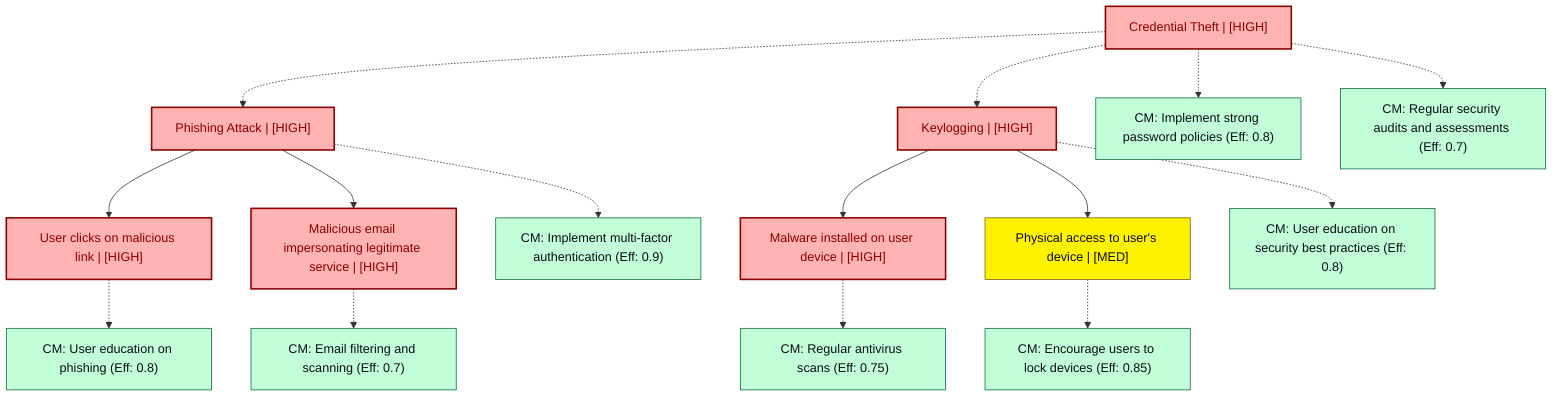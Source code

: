 graph TB
  node_01K64739GPGGZ10ZE0CEZV677X["Credential Theft | [HIGH]"]:::highRisk
  node_01K64739GPGGZ10ZE0CEZV678Y["Phishing Attack | [HIGH]"]:::highRisk
  node_01K64739GPGGZ10ZE0CEZV679Z["User clicks on malicious link | [HIGH]"]:::highRisk
  node_01K64739GPGGZ10ZE0CEZV679Z_cm_0["CM: User education on phishing (Eff: 0.8)"]:::countermeasure
  node_01K64739GPGGZ10ZE0CEZV680A["Malicious email impersonating legitimate service | [HIGH]"]:::highRisk
  node_01K64739GPGGZ10ZE0CEZV680A_cm_0["CM: Email filtering and scanning (Eff: 0.7)"]:::countermeasure
  node_01K64739GPGGZ10ZE0CEZV678Y_cm_0["CM: Implement multi-factor authentication (Eff: 0.9)"]:::countermeasure
  node_01K64739GPGGZ10ZE0CEZV681B["Keylogging | [HIGH]"]:::highRisk
  node_01K64739GPGGZ10ZE0CEZV682C["Malware installed on user device | [HIGH]"]:::highRisk
  node_01K64739GPGGZ10ZE0CEZV682C_cm_0["CM: Regular antivirus scans (Eff: 0.75)"]:::countermeasure
  node_01K64739GPGGZ10ZE0CEZV683D["Physical access to user's device | [MED]"]:::mediumRisk
  node_01K64739GPGGZ10ZE0CEZV683D_cm_0["CM: Encourage users to lock devices (Eff: 0.85)"]:::countermeasure
  node_01K64739GPGGZ10ZE0CEZV681B_cm_0["CM: User education on security best practices (Eff: 0.8)"]:::countermeasure
  node_01K64739GPGGZ10ZE0CEZV677X_cm_0["CM: Implement strong password policies (Eff: 0.8)"]:::countermeasure
  node_01K64739GPGGZ10ZE0CEZV677X_cm_1["CM: Regular security audits and assessments (Eff: 0.7)"]:::countermeasure

  node_01K64739GPGGZ10ZE0CEZV677X -.-> node_01K64739GPGGZ10ZE0CEZV678Y
  node_01K64739GPGGZ10ZE0CEZV678Y --> node_01K64739GPGGZ10ZE0CEZV679Z
  node_01K64739GPGGZ10ZE0CEZV679Z -.-> node_01K64739GPGGZ10ZE0CEZV679Z_cm_0
  node_01K64739GPGGZ10ZE0CEZV678Y --> node_01K64739GPGGZ10ZE0CEZV680A
  node_01K64739GPGGZ10ZE0CEZV680A -.-> node_01K64739GPGGZ10ZE0CEZV680A_cm_0
  node_01K64739GPGGZ10ZE0CEZV678Y -.-> node_01K64739GPGGZ10ZE0CEZV678Y_cm_0
  node_01K64739GPGGZ10ZE0CEZV677X -.-> node_01K64739GPGGZ10ZE0CEZV681B
  node_01K64739GPGGZ10ZE0CEZV681B --> node_01K64739GPGGZ10ZE0CEZV682C
  node_01K64739GPGGZ10ZE0CEZV682C -.-> node_01K64739GPGGZ10ZE0CEZV682C_cm_0
  node_01K64739GPGGZ10ZE0CEZV681B --> node_01K64739GPGGZ10ZE0CEZV683D
  node_01K64739GPGGZ10ZE0CEZV683D -.-> node_01K64739GPGGZ10ZE0CEZV683D_cm_0
  node_01K64739GPGGZ10ZE0CEZV681B -.-> node_01K64739GPGGZ10ZE0CEZV681B_cm_0
  node_01K64739GPGGZ10ZE0CEZV677X -.-> node_01K64739GPGGZ10ZE0CEZV677X_cm_0
  node_01K64739GPGGZ10ZE0CEZV677X -.-> node_01K64739GPGGZ10ZE0CEZV677X_cm_1

  classDef andNode fill:#FFB3B3,stroke:#8B0000,stroke-width:2px,color:#0B0D17
  classDef orNode fill:#C2FFD8,stroke:#106B49,stroke-width:2px,color:#0B0D17
  classDef leafNode fill:#73d1ff,stroke:#29ABE2,stroke-width:2px,color:#0B0D17
  classDef highRisk fill:#FFB3B3,color:#8B0000,stroke:#8B0000,stroke-width:2px
  classDef mediumRisk fill:#FFF200,stroke:#7A6300,stroke-width:1px,color:#0B0D17
  classDef lowRisk fill:#FFF2B3,stroke:#FFF2B3,stroke-width:1px,color:#0B0D17
  classDef countermeasure fill:#C2FFD8,stroke:#106B49,stroke-width:1px,color:#0B0D17
  classDef reference fill:#ffa1ad,stroke:#A259FF,stroke-width:1px,stroke-dasharray:3 3,color:#0B0D17
  classDef mitreNode stroke-dasharray:5 5
  classDef note fill:#ffffcc,stroke:#ffcc00,stroke-width:2px,stroke-dasharray:5 5